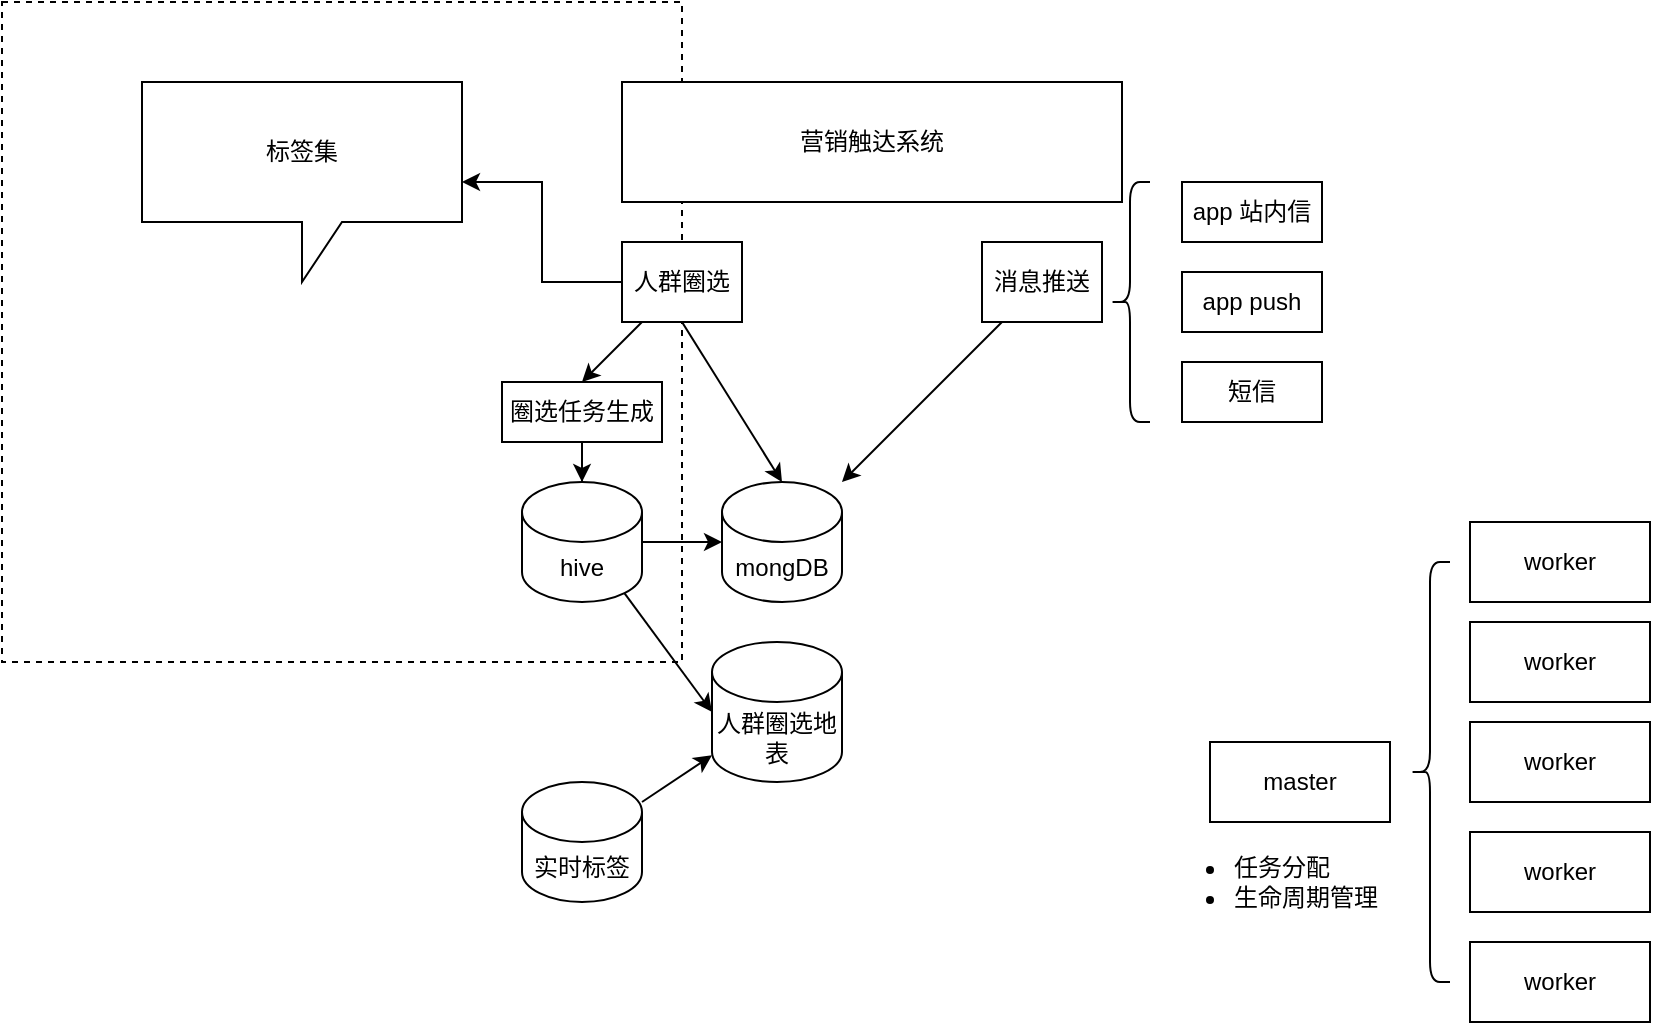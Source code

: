 <mxfile version="24.7.17">
  <diagram name="第 1 页" id="7JVhPy7Qx0ssQ_sx9Rj_">
    <mxGraphModel dx="1781" dy="643" grid="1" gridSize="10" guides="1" tooltips="1" connect="1" arrows="1" fold="1" page="1" pageScale="1" pageWidth="827" pageHeight="1169" math="0" shadow="0">
      <root>
        <mxCell id="0" />
        <mxCell id="1" parent="0" />
        <mxCell id="71p3HOXBD6Im0O45NrXq-21" value="" style="rounded=0;whiteSpace=wrap;html=1;dashed=1;" vertex="1" parent="1">
          <mxGeometry x="-40" y="130" width="340" height="330" as="geometry" />
        </mxCell>
        <mxCell id="71p3HOXBD6Im0O45NrXq-1" value="营销触达系统" style="rounded=0;whiteSpace=wrap;html=1;" vertex="1" parent="1">
          <mxGeometry x="270" y="170" width="250" height="60" as="geometry" />
        </mxCell>
        <mxCell id="71p3HOXBD6Im0O45NrXq-14" value="" style="rounded=0;orthogonalLoop=1;jettySize=auto;html=1;entryX=0.5;entryY=0;entryDx=0;entryDy=0;" edge="1" parent="1" source="71p3HOXBD6Im0O45NrXq-2" target="71p3HOXBD6Im0O45NrXq-15">
          <mxGeometry relative="1" as="geometry" />
        </mxCell>
        <mxCell id="71p3HOXBD6Im0O45NrXq-19" value="" style="edgeStyle=orthogonalEdgeStyle;rounded=0;orthogonalLoop=1;jettySize=auto;html=1;" edge="1" parent="1" source="71p3HOXBD6Im0O45NrXq-2" target="71p3HOXBD6Im0O45NrXq-17">
          <mxGeometry relative="1" as="geometry" />
        </mxCell>
        <mxCell id="71p3HOXBD6Im0O45NrXq-2" value="人群圈选" style="rounded=0;whiteSpace=wrap;html=1;" vertex="1" parent="1">
          <mxGeometry x="270" y="250" width="60" height="40" as="geometry" />
        </mxCell>
        <mxCell id="71p3HOXBD6Im0O45NrXq-12" value="" style="rounded=0;orthogonalLoop=1;jettySize=auto;html=1;" edge="1" parent="1" source="71p3HOXBD6Im0O45NrXq-3" target="71p3HOXBD6Im0O45NrXq-9">
          <mxGeometry relative="1" as="geometry" />
        </mxCell>
        <mxCell id="71p3HOXBD6Im0O45NrXq-3" value="消息推送" style="rounded=0;whiteSpace=wrap;html=1;" vertex="1" parent="1">
          <mxGeometry x="450" y="250" width="60" height="40" as="geometry" />
        </mxCell>
        <mxCell id="71p3HOXBD6Im0O45NrXq-4" value="app 站内信" style="rounded=0;whiteSpace=wrap;html=1;" vertex="1" parent="1">
          <mxGeometry x="550" y="220" width="70" height="30" as="geometry" />
        </mxCell>
        <mxCell id="71p3HOXBD6Im0O45NrXq-5" value="app push" style="rounded=0;whiteSpace=wrap;html=1;" vertex="1" parent="1">
          <mxGeometry x="550" y="265" width="70" height="30" as="geometry" />
        </mxCell>
        <mxCell id="71p3HOXBD6Im0O45NrXq-6" value="短信" style="rounded=0;whiteSpace=wrap;html=1;" vertex="1" parent="1">
          <mxGeometry x="550" y="310" width="70" height="30" as="geometry" />
        </mxCell>
        <mxCell id="71p3HOXBD6Im0O45NrXq-7" value="" style="shape=curlyBracket;whiteSpace=wrap;html=1;rounded=1;labelPosition=left;verticalLabelPosition=middle;align=right;verticalAlign=middle;" vertex="1" parent="1">
          <mxGeometry x="514" y="220" width="20" height="120" as="geometry" />
        </mxCell>
        <mxCell id="71p3HOXBD6Im0O45NrXq-10" value="" style="edgeStyle=orthogonalEdgeStyle;rounded=0;orthogonalLoop=1;jettySize=auto;html=1;" edge="1" parent="1" source="71p3HOXBD6Im0O45NrXq-8" target="71p3HOXBD6Im0O45NrXq-9">
          <mxGeometry relative="1" as="geometry" />
        </mxCell>
        <mxCell id="71p3HOXBD6Im0O45NrXq-24" value="" style="rounded=0;orthogonalLoop=1;jettySize=auto;html=1;entryX=0;entryY=0.5;entryDx=0;entryDy=0;entryPerimeter=0;exitX=0.855;exitY=1;exitDx=0;exitDy=-4.35;exitPerimeter=0;" edge="1" parent="1" source="71p3HOXBD6Im0O45NrXq-8" target="71p3HOXBD6Im0O45NrXq-23">
          <mxGeometry relative="1" as="geometry" />
        </mxCell>
        <mxCell id="71p3HOXBD6Im0O45NrXq-8" value="hive" style="shape=cylinder3;whiteSpace=wrap;html=1;boundedLbl=1;backgroundOutline=1;size=15;" vertex="1" parent="1">
          <mxGeometry x="220" y="370" width="60" height="60" as="geometry" />
        </mxCell>
        <mxCell id="71p3HOXBD6Im0O45NrXq-9" value="mongDB" style="shape=cylinder3;whiteSpace=wrap;html=1;boundedLbl=1;backgroundOutline=1;size=15;" vertex="1" parent="1">
          <mxGeometry x="320" y="370" width="60" height="60" as="geometry" />
        </mxCell>
        <mxCell id="71p3HOXBD6Im0O45NrXq-11" value="" style="endArrow=classic;html=1;rounded=0;exitX=0.5;exitY=1;exitDx=0;exitDy=0;entryX=0.5;entryY=0;entryDx=0;entryDy=0;entryPerimeter=0;" edge="1" parent="1" source="71p3HOXBD6Im0O45NrXq-2" target="71p3HOXBD6Im0O45NrXq-9">
          <mxGeometry width="50" height="50" relative="1" as="geometry">
            <mxPoint x="410" y="360" as="sourcePoint" />
            <mxPoint x="460" y="310" as="targetPoint" />
          </mxGeometry>
        </mxCell>
        <mxCell id="71p3HOXBD6Im0O45NrXq-16" value="" style="edgeStyle=orthogonalEdgeStyle;rounded=0;orthogonalLoop=1;jettySize=auto;html=1;" edge="1" parent="1" source="71p3HOXBD6Im0O45NrXq-15" target="71p3HOXBD6Im0O45NrXq-8">
          <mxGeometry relative="1" as="geometry" />
        </mxCell>
        <mxCell id="71p3HOXBD6Im0O45NrXq-15" value="圈选任务生成" style="rounded=0;whiteSpace=wrap;html=1;" vertex="1" parent="1">
          <mxGeometry x="210" y="320" width="80" height="30" as="geometry" />
        </mxCell>
        <mxCell id="71p3HOXBD6Im0O45NrXq-17" value="&lt;div&gt;标签集&lt;/div&gt;" style="shape=callout;whiteSpace=wrap;html=1;perimeter=calloutPerimeter;" vertex="1" parent="1">
          <mxGeometry x="30" y="170" width="160" height="100" as="geometry" />
        </mxCell>
        <mxCell id="71p3HOXBD6Im0O45NrXq-25" value="" style="rounded=0;orthogonalLoop=1;jettySize=auto;html=1;" edge="1" parent="1" source="71p3HOXBD6Im0O45NrXq-22" target="71p3HOXBD6Im0O45NrXq-23">
          <mxGeometry relative="1" as="geometry" />
        </mxCell>
        <mxCell id="71p3HOXBD6Im0O45NrXq-22" value="实时标签" style="shape=cylinder3;whiteSpace=wrap;html=1;boundedLbl=1;backgroundOutline=1;size=15;" vertex="1" parent="1">
          <mxGeometry x="220" y="520" width="60" height="60" as="geometry" />
        </mxCell>
        <mxCell id="71p3HOXBD6Im0O45NrXq-23" value="人群圈选地表" style="shape=cylinder3;whiteSpace=wrap;html=1;boundedLbl=1;backgroundOutline=1;size=15;" vertex="1" parent="1">
          <mxGeometry x="315" y="450" width="65" height="70" as="geometry" />
        </mxCell>
        <mxCell id="71p3HOXBD6Im0O45NrXq-26" value="master" style="rounded=0;whiteSpace=wrap;html=1;" vertex="1" parent="1">
          <mxGeometry x="564" y="500" width="90" height="40" as="geometry" />
        </mxCell>
        <mxCell id="71p3HOXBD6Im0O45NrXq-27" value="worker" style="rounded=0;whiteSpace=wrap;html=1;" vertex="1" parent="1">
          <mxGeometry x="694" y="390" width="90" height="40" as="geometry" />
        </mxCell>
        <mxCell id="71p3HOXBD6Im0O45NrXq-28" value="worker" style="rounded=0;whiteSpace=wrap;html=1;" vertex="1" parent="1">
          <mxGeometry x="694" y="440" width="90" height="40" as="geometry" />
        </mxCell>
        <mxCell id="71p3HOXBD6Im0O45NrXq-29" value="worker" style="rounded=0;whiteSpace=wrap;html=1;" vertex="1" parent="1">
          <mxGeometry x="694" y="490" width="90" height="40" as="geometry" />
        </mxCell>
        <mxCell id="71p3HOXBD6Im0O45NrXq-30" value="worker" style="rounded=0;whiteSpace=wrap;html=1;" vertex="1" parent="1">
          <mxGeometry x="694" y="545" width="90" height="40" as="geometry" />
        </mxCell>
        <mxCell id="71p3HOXBD6Im0O45NrXq-31" value="worker" style="rounded=0;whiteSpace=wrap;html=1;" vertex="1" parent="1">
          <mxGeometry x="694" y="600" width="90" height="40" as="geometry" />
        </mxCell>
        <mxCell id="71p3HOXBD6Im0O45NrXq-32" value="" style="shape=curlyBracket;whiteSpace=wrap;html=1;rounded=1;labelPosition=left;verticalLabelPosition=middle;align=right;verticalAlign=middle;" vertex="1" parent="1">
          <mxGeometry x="664" y="410" width="20" height="210" as="geometry" />
        </mxCell>
        <mxCell id="71p3HOXBD6Im0O45NrXq-33" value="&lt;ul&gt;&lt;li&gt;任务分配&lt;/li&gt;&lt;li&gt;生命周期管理&lt;br&gt;&lt;/li&gt;&lt;/ul&gt;" style="text;strokeColor=none;fillColor=none;html=1;whiteSpace=wrap;verticalAlign=middle;overflow=hidden;" vertex="1" parent="1">
          <mxGeometry x="534" y="530" width="130" height="80" as="geometry" />
        </mxCell>
      </root>
    </mxGraphModel>
  </diagram>
</mxfile>
